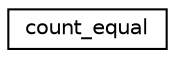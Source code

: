 digraph "Graphical Class Hierarchy"
{
  edge [fontname="Helvetica",fontsize="10",labelfontname="Helvetica",labelfontsize="10"];
  node [fontname="Helvetica",fontsize="10",shape=record];
  rankdir="LR";
  Node0 [label="count_equal",height=0.2,width=0.4,color="black", fillcolor="white", style="filled",URL="$structcount__equal.html"];
}
